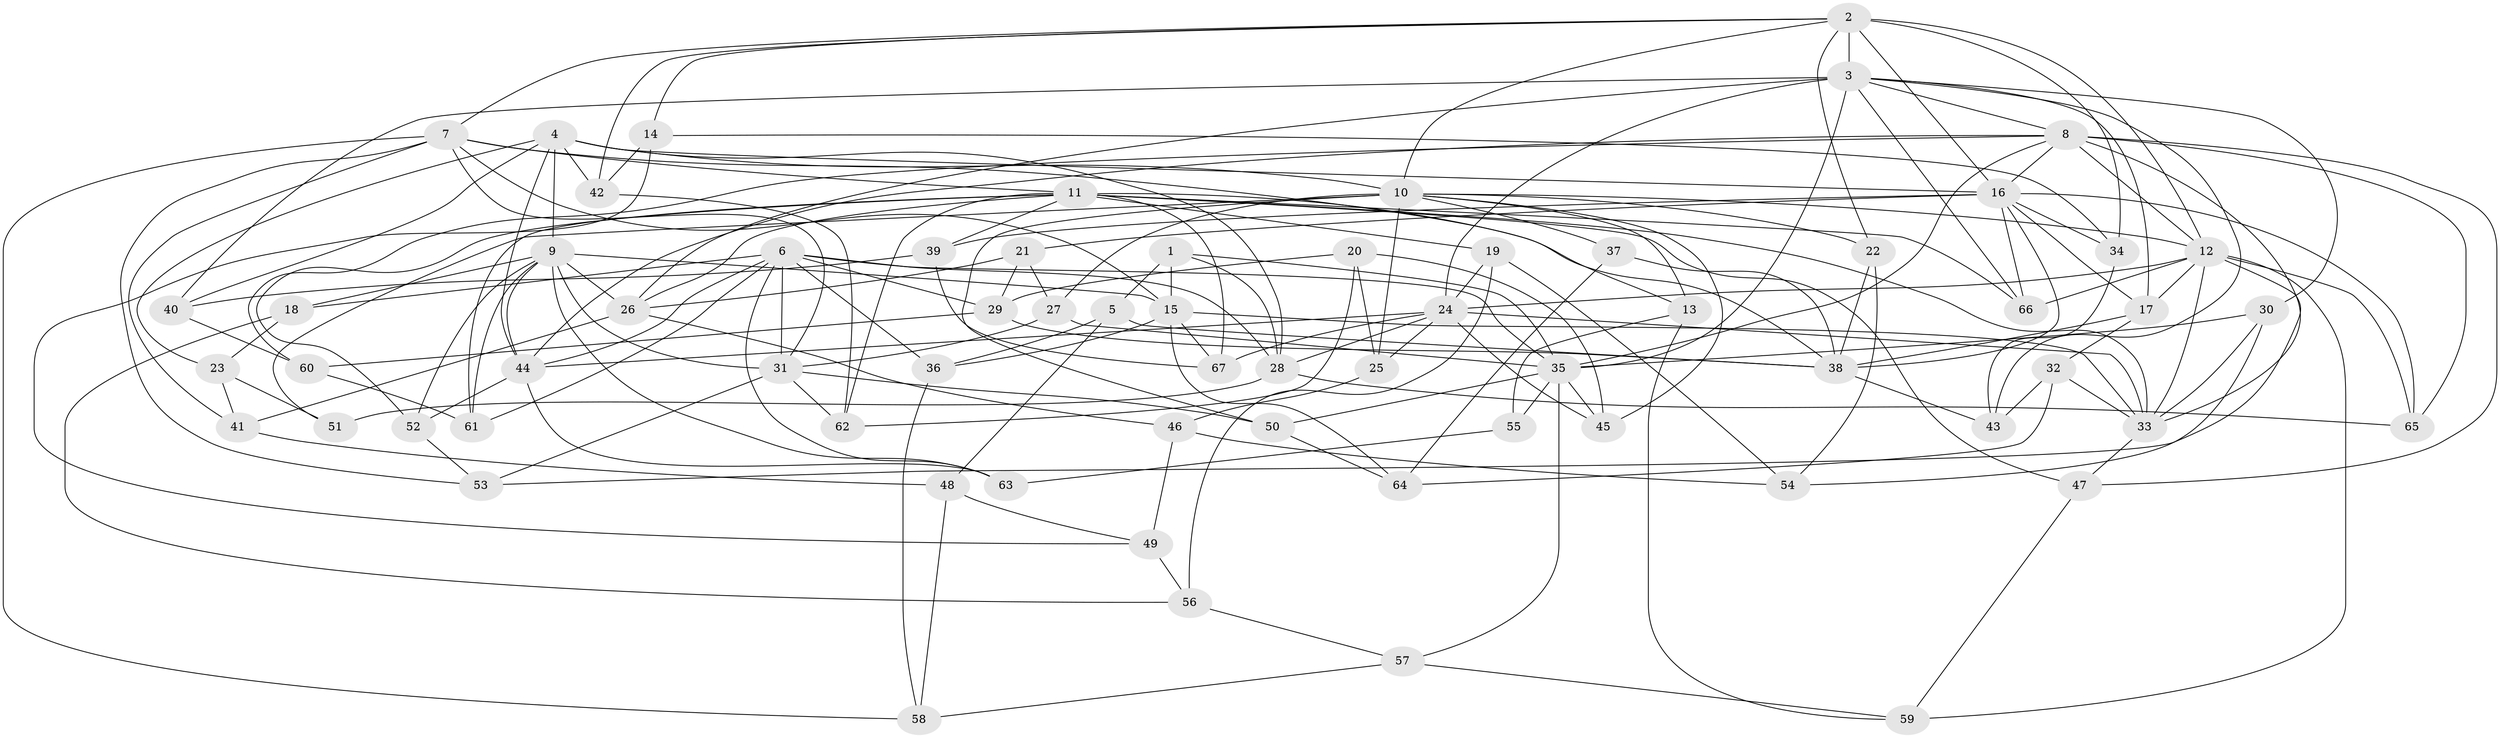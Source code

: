 // original degree distribution, {4: 1.0}
// Generated by graph-tools (version 1.1) at 2025/38/03/09/25 02:38:14]
// undirected, 67 vertices, 180 edges
graph export_dot {
graph [start="1"]
  node [color=gray90,style=filled];
  1;
  2;
  3;
  4;
  5;
  6;
  7;
  8;
  9;
  10;
  11;
  12;
  13;
  14;
  15;
  16;
  17;
  18;
  19;
  20;
  21;
  22;
  23;
  24;
  25;
  26;
  27;
  28;
  29;
  30;
  31;
  32;
  33;
  34;
  35;
  36;
  37;
  38;
  39;
  40;
  41;
  42;
  43;
  44;
  45;
  46;
  47;
  48;
  49;
  50;
  51;
  52;
  53;
  54;
  55;
  56;
  57;
  58;
  59;
  60;
  61;
  62;
  63;
  64;
  65;
  66;
  67;
  1 -- 5 [weight=1.0];
  1 -- 15 [weight=1.0];
  1 -- 28 [weight=1.0];
  1 -- 35 [weight=1.0];
  2 -- 3 [weight=2.0];
  2 -- 7 [weight=1.0];
  2 -- 10 [weight=1.0];
  2 -- 12 [weight=2.0];
  2 -- 14 [weight=1.0];
  2 -- 16 [weight=2.0];
  2 -- 22 [weight=1.0];
  2 -- 34 [weight=1.0];
  2 -- 42 [weight=1.0];
  3 -- 8 [weight=1.0];
  3 -- 17 [weight=1.0];
  3 -- 24 [weight=1.0];
  3 -- 26 [weight=1.0];
  3 -- 30 [weight=1.0];
  3 -- 35 [weight=2.0];
  3 -- 40 [weight=1.0];
  3 -- 43 [weight=1.0];
  3 -- 66 [weight=1.0];
  4 -- 9 [weight=2.0];
  4 -- 10 [weight=1.0];
  4 -- 16 [weight=2.0];
  4 -- 23 [weight=1.0];
  4 -- 28 [weight=1.0];
  4 -- 40 [weight=1.0];
  4 -- 42 [weight=1.0];
  4 -- 44 [weight=1.0];
  5 -- 36 [weight=1.0];
  5 -- 38 [weight=1.0];
  5 -- 48 [weight=1.0];
  6 -- 18 [weight=1.0];
  6 -- 28 [weight=2.0];
  6 -- 29 [weight=1.0];
  6 -- 31 [weight=1.0];
  6 -- 35 [weight=1.0];
  6 -- 36 [weight=1.0];
  6 -- 44 [weight=1.0];
  6 -- 61 [weight=1.0];
  6 -- 63 [weight=1.0];
  7 -- 11 [weight=1.0];
  7 -- 13 [weight=1.0];
  7 -- 15 [weight=2.0];
  7 -- 31 [weight=2.0];
  7 -- 41 [weight=1.0];
  7 -- 53 [weight=1.0];
  7 -- 58 [weight=1.0];
  8 -- 12 [weight=2.0];
  8 -- 16 [weight=1.0];
  8 -- 33 [weight=1.0];
  8 -- 35 [weight=1.0];
  8 -- 44 [weight=1.0];
  8 -- 47 [weight=1.0];
  8 -- 60 [weight=1.0];
  8 -- 65 [weight=1.0];
  9 -- 15 [weight=1.0];
  9 -- 18 [weight=1.0];
  9 -- 26 [weight=1.0];
  9 -- 31 [weight=3.0];
  9 -- 44 [weight=1.0];
  9 -- 52 [weight=1.0];
  9 -- 61 [weight=1.0];
  9 -- 63 [weight=1.0];
  10 -- 12 [weight=1.0];
  10 -- 13 [weight=1.0];
  10 -- 22 [weight=1.0];
  10 -- 25 [weight=1.0];
  10 -- 27 [weight=1.0];
  10 -- 37 [weight=2.0];
  10 -- 45 [weight=1.0];
  10 -- 50 [weight=1.0];
  10 -- 51 [weight=1.0];
  11 -- 19 [weight=1.0];
  11 -- 26 [weight=1.0];
  11 -- 33 [weight=1.0];
  11 -- 38 [weight=1.0];
  11 -- 39 [weight=1.0];
  11 -- 47 [weight=1.0];
  11 -- 52 [weight=1.0];
  11 -- 61 [weight=1.0];
  11 -- 62 [weight=1.0];
  11 -- 66 [weight=1.0];
  11 -- 67 [weight=1.0];
  12 -- 17 [weight=1.0];
  12 -- 24 [weight=1.0];
  12 -- 33 [weight=1.0];
  12 -- 53 [weight=1.0];
  12 -- 59 [weight=1.0];
  12 -- 65 [weight=1.0];
  12 -- 66 [weight=1.0];
  13 -- 55 [weight=1.0];
  13 -- 59 [weight=1.0];
  14 -- 34 [weight=1.0];
  14 -- 42 [weight=1.0];
  14 -- 49 [weight=1.0];
  15 -- 33 [weight=1.0];
  15 -- 36 [weight=1.0];
  15 -- 64 [weight=1.0];
  15 -- 67 [weight=1.0];
  16 -- 17 [weight=1.0];
  16 -- 21 [weight=1.0];
  16 -- 34 [weight=1.0];
  16 -- 38 [weight=1.0];
  16 -- 39 [weight=1.0];
  16 -- 65 [weight=1.0];
  16 -- 66 [weight=1.0];
  17 -- 32 [weight=1.0];
  17 -- 38 [weight=2.0];
  18 -- 23 [weight=1.0];
  18 -- 56 [weight=1.0];
  19 -- 24 [weight=1.0];
  19 -- 54 [weight=1.0];
  19 -- 56 [weight=1.0];
  20 -- 25 [weight=1.0];
  20 -- 29 [weight=1.0];
  20 -- 45 [weight=1.0];
  20 -- 62 [weight=1.0];
  21 -- 26 [weight=1.0];
  21 -- 27 [weight=1.0];
  21 -- 29 [weight=1.0];
  22 -- 38 [weight=1.0];
  22 -- 54 [weight=1.0];
  23 -- 41 [weight=1.0];
  23 -- 51 [weight=1.0];
  24 -- 25 [weight=1.0];
  24 -- 28 [weight=1.0];
  24 -- 33 [weight=1.0];
  24 -- 44 [weight=2.0];
  24 -- 45 [weight=1.0];
  24 -- 67 [weight=1.0];
  25 -- 46 [weight=1.0];
  26 -- 41 [weight=1.0];
  26 -- 46 [weight=1.0];
  27 -- 31 [weight=1.0];
  27 -- 35 [weight=1.0];
  28 -- 51 [weight=2.0];
  28 -- 65 [weight=1.0];
  29 -- 38 [weight=2.0];
  29 -- 60 [weight=1.0];
  30 -- 33 [weight=1.0];
  30 -- 35 [weight=1.0];
  30 -- 54 [weight=1.0];
  31 -- 50 [weight=1.0];
  31 -- 53 [weight=1.0];
  31 -- 62 [weight=1.0];
  32 -- 33 [weight=1.0];
  32 -- 43 [weight=1.0];
  32 -- 64 [weight=1.0];
  33 -- 47 [weight=1.0];
  34 -- 43 [weight=1.0];
  35 -- 45 [weight=1.0];
  35 -- 50 [weight=1.0];
  35 -- 55 [weight=2.0];
  35 -- 57 [weight=1.0];
  36 -- 58 [weight=1.0];
  37 -- 38 [weight=1.0];
  37 -- 64 [weight=1.0];
  38 -- 43 [weight=1.0];
  39 -- 40 [weight=1.0];
  39 -- 67 [weight=1.0];
  40 -- 60 [weight=1.0];
  41 -- 48 [weight=1.0];
  42 -- 62 [weight=1.0];
  44 -- 52 [weight=1.0];
  44 -- 63 [weight=1.0];
  46 -- 49 [weight=1.0];
  46 -- 54 [weight=1.0];
  47 -- 59 [weight=1.0];
  48 -- 49 [weight=1.0];
  48 -- 58 [weight=1.0];
  49 -- 56 [weight=1.0];
  50 -- 64 [weight=1.0];
  52 -- 53 [weight=1.0];
  55 -- 63 [weight=1.0];
  56 -- 57 [weight=1.0];
  57 -- 58 [weight=1.0];
  57 -- 59 [weight=1.0];
  60 -- 61 [weight=1.0];
}
